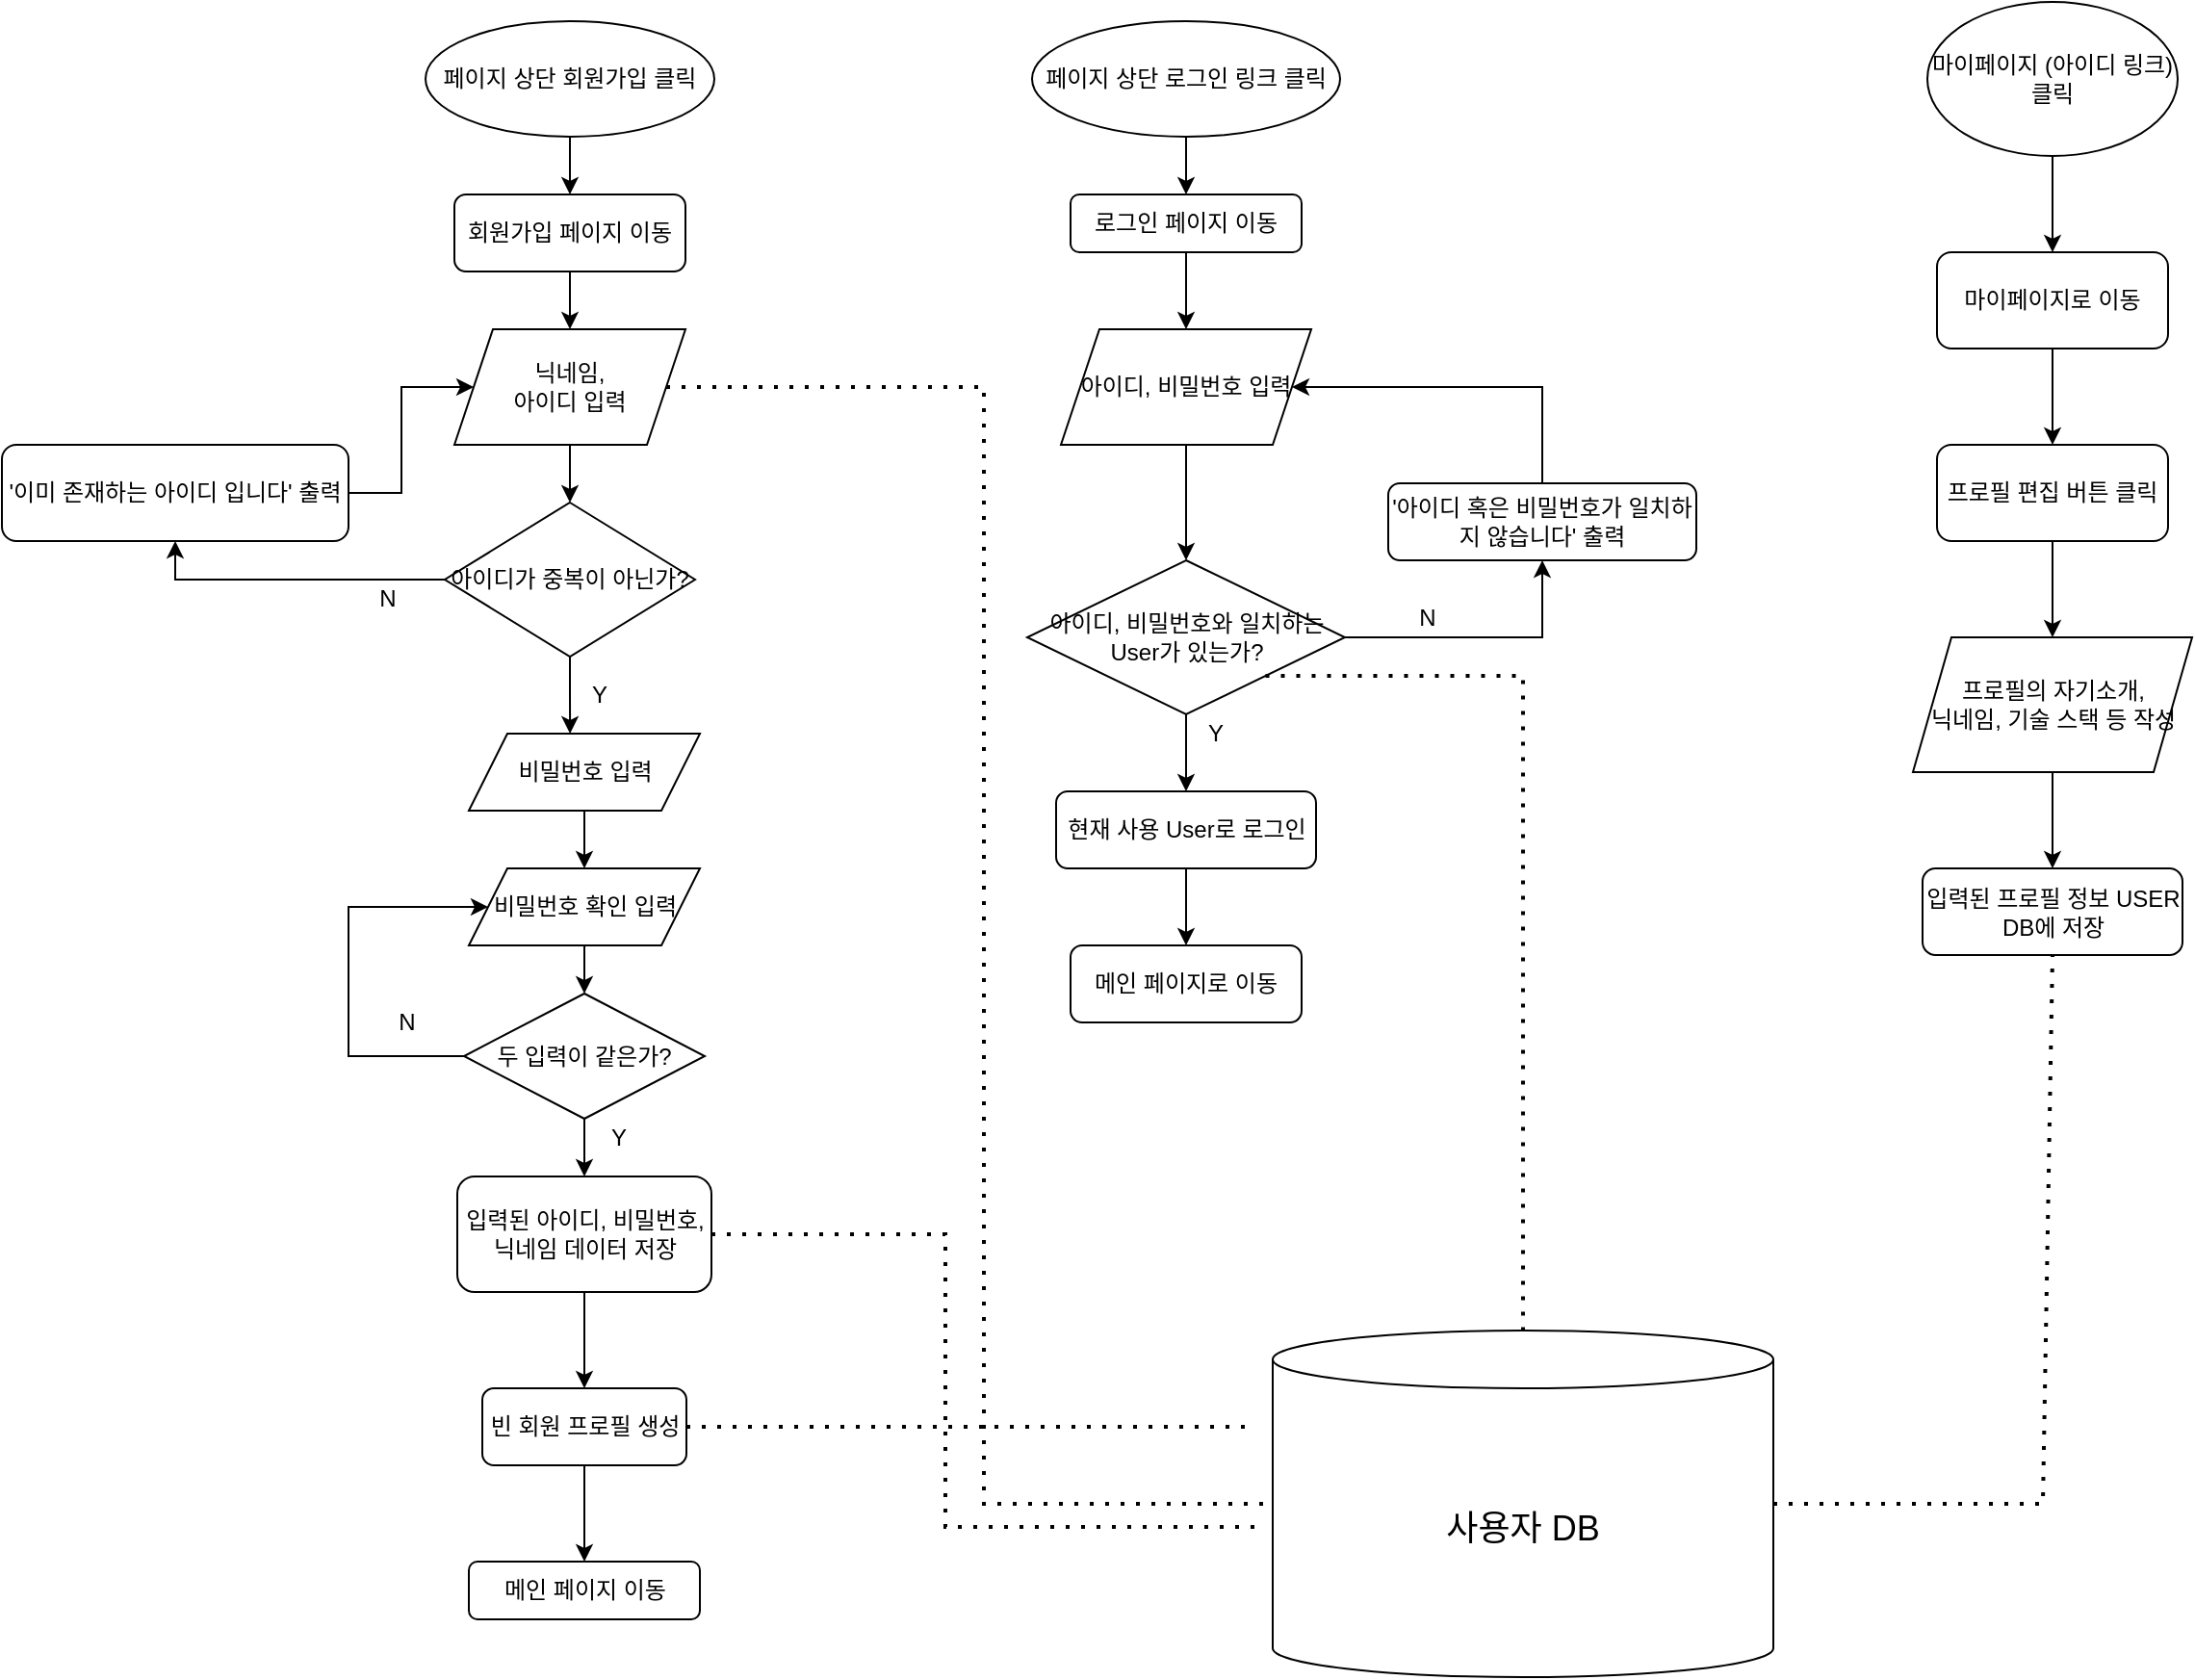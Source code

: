 <mxfile version="17.4.0" type="github">
  <diagram id="C5RBs43oDa-KdzZeNtuy" name="Page-1">
    <mxGraphModel dx="780" dy="1186" grid="1" gridSize="10" guides="1" tooltips="1" connect="1" arrows="1" fold="1" page="1" pageScale="1" pageWidth="827" pageHeight="1169" math="0" shadow="0">
      <root>
        <mxCell id="WIyWlLk6GJQsqaUBKTNV-0" />
        <mxCell id="WIyWlLk6GJQsqaUBKTNV-1" parent="WIyWlLk6GJQsqaUBKTNV-0" />
        <mxCell id="3xzHW0bOJJ4k3zTd05Cw-14" style="edgeStyle=orthogonalEdgeStyle;rounded=0;orthogonalLoop=1;jettySize=auto;html=1;" edge="1" parent="WIyWlLk6GJQsqaUBKTNV-1" source="3xzHW0bOJJ4k3zTd05Cw-0" target="3xzHW0bOJJ4k3zTd05Cw-1">
          <mxGeometry relative="1" as="geometry" />
        </mxCell>
        <mxCell id="3xzHW0bOJJ4k3zTd05Cw-0" value="페이지 상단 회원가입 클릭" style="ellipse;whiteSpace=wrap;html=1;" vertex="1" parent="WIyWlLk6GJQsqaUBKTNV-1">
          <mxGeometry x="230" y="80" width="150" height="60" as="geometry" />
        </mxCell>
        <mxCell id="3xzHW0bOJJ4k3zTd05Cw-15" style="edgeStyle=orthogonalEdgeStyle;rounded=0;orthogonalLoop=1;jettySize=auto;html=1;entryX=0.5;entryY=0;entryDx=0;entryDy=0;" edge="1" parent="WIyWlLk6GJQsqaUBKTNV-1" source="3xzHW0bOJJ4k3zTd05Cw-1" target="3xzHW0bOJJ4k3zTd05Cw-3">
          <mxGeometry relative="1" as="geometry" />
        </mxCell>
        <mxCell id="3xzHW0bOJJ4k3zTd05Cw-1" value="회원가입 페이지 이동" style="rounded=1;whiteSpace=wrap;html=1;" vertex="1" parent="WIyWlLk6GJQsqaUBKTNV-1">
          <mxGeometry x="245" y="170" width="120" height="40" as="geometry" />
        </mxCell>
        <mxCell id="3xzHW0bOJJ4k3zTd05Cw-16" style="edgeStyle=orthogonalEdgeStyle;rounded=0;orthogonalLoop=1;jettySize=auto;html=1;entryX=0.5;entryY=0;entryDx=0;entryDy=0;" edge="1" parent="WIyWlLk6GJQsqaUBKTNV-1" source="3xzHW0bOJJ4k3zTd05Cw-3" target="3xzHW0bOJJ4k3zTd05Cw-4">
          <mxGeometry relative="1" as="geometry" />
        </mxCell>
        <mxCell id="3xzHW0bOJJ4k3zTd05Cw-3" value="닉네임,&lt;br&gt;아이디 입력" style="shape=parallelogram;perimeter=parallelogramPerimeter;whiteSpace=wrap;html=1;fixedSize=1;" vertex="1" parent="WIyWlLk6GJQsqaUBKTNV-1">
          <mxGeometry x="245" y="240" width="120" height="60" as="geometry" />
        </mxCell>
        <mxCell id="3xzHW0bOJJ4k3zTd05Cw-18" style="edgeStyle=orthogonalEdgeStyle;rounded=0;orthogonalLoop=1;jettySize=auto;html=1;entryX=0.438;entryY=0;entryDx=0;entryDy=0;entryPerimeter=0;" edge="1" parent="WIyWlLk6GJQsqaUBKTNV-1" source="3xzHW0bOJJ4k3zTd05Cw-4" target="3xzHW0bOJJ4k3zTd05Cw-8">
          <mxGeometry relative="1" as="geometry" />
        </mxCell>
        <mxCell id="3xzHW0bOJJ4k3zTd05Cw-28" style="edgeStyle=orthogonalEdgeStyle;rounded=0;orthogonalLoop=1;jettySize=auto;html=1;entryX=0.5;entryY=1;entryDx=0;entryDy=0;" edge="1" parent="WIyWlLk6GJQsqaUBKTNV-1" source="3xzHW0bOJJ4k3zTd05Cw-4" target="3xzHW0bOJJ4k3zTd05Cw-10">
          <mxGeometry relative="1" as="geometry" />
        </mxCell>
        <mxCell id="3xzHW0bOJJ4k3zTd05Cw-4" value="아이디가 중복이 아닌가?" style="rhombus;whiteSpace=wrap;html=1;" vertex="1" parent="WIyWlLk6GJQsqaUBKTNV-1">
          <mxGeometry x="240" y="330" width="130" height="80" as="geometry" />
        </mxCell>
        <mxCell id="3xzHW0bOJJ4k3zTd05Cw-22" style="edgeStyle=orthogonalEdgeStyle;rounded=0;orthogonalLoop=1;jettySize=auto;html=1;entryX=0.5;entryY=0;entryDx=0;entryDy=0;" edge="1" parent="WIyWlLk6GJQsqaUBKTNV-1" source="3xzHW0bOJJ4k3zTd05Cw-7" target="3xzHW0bOJJ4k3zTd05Cw-11">
          <mxGeometry relative="1" as="geometry" />
        </mxCell>
        <mxCell id="3xzHW0bOJJ4k3zTd05Cw-26" style="edgeStyle=orthogonalEdgeStyle;rounded=0;orthogonalLoop=1;jettySize=auto;html=1;entryX=0;entryY=0.5;entryDx=0;entryDy=0;exitX=0;exitY=0.5;exitDx=0;exitDy=0;" edge="1" parent="WIyWlLk6GJQsqaUBKTNV-1" source="3xzHW0bOJJ4k3zTd05Cw-7" target="3xzHW0bOJJ4k3zTd05Cw-9">
          <mxGeometry relative="1" as="geometry">
            <Array as="points">
              <mxPoint x="190" y="618" />
              <mxPoint x="190" y="540" />
            </Array>
          </mxGeometry>
        </mxCell>
        <mxCell id="3xzHW0bOJJ4k3zTd05Cw-7" value="두 입력이 같은가?" style="rhombus;whiteSpace=wrap;html=1;" vertex="1" parent="WIyWlLk6GJQsqaUBKTNV-1">
          <mxGeometry x="250" y="585" width="125" height="65" as="geometry" />
        </mxCell>
        <mxCell id="3xzHW0bOJJ4k3zTd05Cw-19" style="edgeStyle=orthogonalEdgeStyle;rounded=0;orthogonalLoop=1;jettySize=auto;html=1;entryX=0.5;entryY=0;entryDx=0;entryDy=0;" edge="1" parent="WIyWlLk6GJQsqaUBKTNV-1" source="3xzHW0bOJJ4k3zTd05Cw-8" target="3xzHW0bOJJ4k3zTd05Cw-9">
          <mxGeometry relative="1" as="geometry" />
        </mxCell>
        <mxCell id="3xzHW0bOJJ4k3zTd05Cw-8" value="비밀번호 입력" style="shape=parallelogram;perimeter=parallelogramPerimeter;whiteSpace=wrap;html=1;fixedSize=1;" vertex="1" parent="WIyWlLk6GJQsqaUBKTNV-1">
          <mxGeometry x="252.5" y="450" width="120" height="40" as="geometry" />
        </mxCell>
        <mxCell id="3xzHW0bOJJ4k3zTd05Cw-21" style="edgeStyle=orthogonalEdgeStyle;rounded=0;orthogonalLoop=1;jettySize=auto;html=1;entryX=0.5;entryY=0;entryDx=0;entryDy=0;" edge="1" parent="WIyWlLk6GJQsqaUBKTNV-1" source="3xzHW0bOJJ4k3zTd05Cw-9" target="3xzHW0bOJJ4k3zTd05Cw-7">
          <mxGeometry relative="1" as="geometry" />
        </mxCell>
        <mxCell id="3xzHW0bOJJ4k3zTd05Cw-9" value="비밀번호 확인 입력" style="shape=parallelogram;perimeter=parallelogramPerimeter;whiteSpace=wrap;html=1;fixedSize=1;" vertex="1" parent="WIyWlLk6GJQsqaUBKTNV-1">
          <mxGeometry x="252.5" y="520" width="120" height="40" as="geometry" />
        </mxCell>
        <mxCell id="3xzHW0bOJJ4k3zTd05Cw-29" style="edgeStyle=orthogonalEdgeStyle;rounded=0;orthogonalLoop=1;jettySize=auto;html=1;entryX=0;entryY=0.5;entryDx=0;entryDy=0;" edge="1" parent="WIyWlLk6GJQsqaUBKTNV-1" source="3xzHW0bOJJ4k3zTd05Cw-10" target="3xzHW0bOJJ4k3zTd05Cw-3">
          <mxGeometry relative="1" as="geometry" />
        </mxCell>
        <mxCell id="3xzHW0bOJJ4k3zTd05Cw-10" value="&#39;이미 존재하는 아이디 입니다&#39; 출력" style="rounded=1;whiteSpace=wrap;html=1;" vertex="1" parent="WIyWlLk6GJQsqaUBKTNV-1">
          <mxGeometry x="10" y="300" width="180" height="50" as="geometry" />
        </mxCell>
        <mxCell id="3xzHW0bOJJ4k3zTd05Cw-23" style="edgeStyle=orthogonalEdgeStyle;rounded=0;orthogonalLoop=1;jettySize=auto;html=1;entryX=0.5;entryY=0;entryDx=0;entryDy=0;" edge="1" parent="WIyWlLk6GJQsqaUBKTNV-1" source="3xzHW0bOJJ4k3zTd05Cw-11" target="3xzHW0bOJJ4k3zTd05Cw-12">
          <mxGeometry relative="1" as="geometry" />
        </mxCell>
        <mxCell id="3xzHW0bOJJ4k3zTd05Cw-11" value="입력된 아이디, 비밀번호, 닉네임 데이터 저장" style="rounded=1;whiteSpace=wrap;html=1;" vertex="1" parent="WIyWlLk6GJQsqaUBKTNV-1">
          <mxGeometry x="246.5" y="680" width="132" height="60" as="geometry" />
        </mxCell>
        <mxCell id="3xzHW0bOJJ4k3zTd05Cw-24" style="edgeStyle=orthogonalEdgeStyle;rounded=0;orthogonalLoop=1;jettySize=auto;html=1;entryX=0.5;entryY=0;entryDx=0;entryDy=0;" edge="1" parent="WIyWlLk6GJQsqaUBKTNV-1" source="3xzHW0bOJJ4k3zTd05Cw-12" target="3xzHW0bOJJ4k3zTd05Cw-13">
          <mxGeometry relative="1" as="geometry" />
        </mxCell>
        <mxCell id="3xzHW0bOJJ4k3zTd05Cw-12" value="빈 회원 프로필 생성" style="rounded=1;whiteSpace=wrap;html=1;" vertex="1" parent="WIyWlLk6GJQsqaUBKTNV-1">
          <mxGeometry x="259.5" y="790" width="106" height="40" as="geometry" />
        </mxCell>
        <mxCell id="3xzHW0bOJJ4k3zTd05Cw-13" value="메인 페이지 이동" style="rounded=1;whiteSpace=wrap;html=1;" vertex="1" parent="WIyWlLk6GJQsqaUBKTNV-1">
          <mxGeometry x="252.5" y="880" width="120" height="30" as="geometry" />
        </mxCell>
        <mxCell id="3xzHW0bOJJ4k3zTd05Cw-30" value="Y" style="text;html=1;align=center;verticalAlign=middle;resizable=0;points=[];autosize=1;strokeColor=none;fillColor=none;" vertex="1" parent="WIyWlLk6GJQsqaUBKTNV-1">
          <mxGeometry x="310" y="420" width="20" height="20" as="geometry" />
        </mxCell>
        <mxCell id="3xzHW0bOJJ4k3zTd05Cw-31" value="Y" style="text;html=1;align=center;verticalAlign=middle;resizable=0;points=[];autosize=1;strokeColor=none;fillColor=none;" vertex="1" parent="WIyWlLk6GJQsqaUBKTNV-1">
          <mxGeometry x="320" y="650" width="20" height="20" as="geometry" />
        </mxCell>
        <mxCell id="3xzHW0bOJJ4k3zTd05Cw-32" value="N" style="text;html=1;align=center;verticalAlign=middle;resizable=0;points=[];autosize=1;strokeColor=none;fillColor=none;" vertex="1" parent="WIyWlLk6GJQsqaUBKTNV-1">
          <mxGeometry x="210" y="590" width="20" height="20" as="geometry" />
        </mxCell>
        <mxCell id="3xzHW0bOJJ4k3zTd05Cw-33" value="N" style="text;html=1;align=center;verticalAlign=middle;resizable=0;points=[];autosize=1;strokeColor=none;fillColor=none;" vertex="1" parent="WIyWlLk6GJQsqaUBKTNV-1">
          <mxGeometry x="200" y="370" width="20" height="20" as="geometry" />
        </mxCell>
        <mxCell id="3xzHW0bOJJ4k3zTd05Cw-46" style="edgeStyle=orthogonalEdgeStyle;rounded=0;orthogonalLoop=1;jettySize=auto;html=1;entryX=0.5;entryY=0;entryDx=0;entryDy=0;" edge="1" parent="WIyWlLk6GJQsqaUBKTNV-1" source="3xzHW0bOJJ4k3zTd05Cw-34" target="3xzHW0bOJJ4k3zTd05Cw-35">
          <mxGeometry relative="1" as="geometry" />
        </mxCell>
        <mxCell id="3xzHW0bOJJ4k3zTd05Cw-34" value="페이지 상단 로그인 링크 클릭" style="ellipse;whiteSpace=wrap;html=1;" vertex="1" parent="WIyWlLk6GJQsqaUBKTNV-1">
          <mxGeometry x="545" y="80" width="160" height="60" as="geometry" />
        </mxCell>
        <mxCell id="3xzHW0bOJJ4k3zTd05Cw-47" style="edgeStyle=orthogonalEdgeStyle;rounded=0;orthogonalLoop=1;jettySize=auto;html=1;entryX=0.5;entryY=0;entryDx=0;entryDy=0;" edge="1" parent="WIyWlLk6GJQsqaUBKTNV-1" source="3xzHW0bOJJ4k3zTd05Cw-35" target="3xzHW0bOJJ4k3zTd05Cw-37">
          <mxGeometry relative="1" as="geometry" />
        </mxCell>
        <mxCell id="3xzHW0bOJJ4k3zTd05Cw-35" value="로그인 페이지 이동" style="rounded=1;whiteSpace=wrap;html=1;" vertex="1" parent="WIyWlLk6GJQsqaUBKTNV-1">
          <mxGeometry x="565" y="170" width="120" height="30" as="geometry" />
        </mxCell>
        <mxCell id="3xzHW0bOJJ4k3zTd05Cw-40" style="edgeStyle=orthogonalEdgeStyle;rounded=0;orthogonalLoop=1;jettySize=auto;html=1;entryX=0.5;entryY=0;entryDx=0;entryDy=0;" edge="1" parent="WIyWlLk6GJQsqaUBKTNV-1" source="3xzHW0bOJJ4k3zTd05Cw-37" target="3xzHW0bOJJ4k3zTd05Cw-38">
          <mxGeometry relative="1" as="geometry" />
        </mxCell>
        <mxCell id="3xzHW0bOJJ4k3zTd05Cw-37" value="아이디, 비밀번호 입력" style="shape=parallelogram;perimeter=parallelogramPerimeter;whiteSpace=wrap;html=1;fixedSize=1;" vertex="1" parent="WIyWlLk6GJQsqaUBKTNV-1">
          <mxGeometry x="560" y="240" width="130" height="60" as="geometry" />
        </mxCell>
        <mxCell id="3xzHW0bOJJ4k3zTd05Cw-41" style="edgeStyle=orthogonalEdgeStyle;rounded=0;orthogonalLoop=1;jettySize=auto;html=1;entryX=0.5;entryY=1;entryDx=0;entryDy=0;" edge="1" parent="WIyWlLk6GJQsqaUBKTNV-1" source="3xzHW0bOJJ4k3zTd05Cw-38" target="3xzHW0bOJJ4k3zTd05Cw-39">
          <mxGeometry relative="1" as="geometry" />
        </mxCell>
        <mxCell id="3xzHW0bOJJ4k3zTd05Cw-43" style="edgeStyle=orthogonalEdgeStyle;rounded=0;orthogonalLoop=1;jettySize=auto;html=1;entryX=0.5;entryY=0;entryDx=0;entryDy=0;" edge="1" parent="WIyWlLk6GJQsqaUBKTNV-1" source="3xzHW0bOJJ4k3zTd05Cw-38" target="3xzHW0bOJJ4k3zTd05Cw-42">
          <mxGeometry relative="1" as="geometry" />
        </mxCell>
        <mxCell id="3xzHW0bOJJ4k3zTd05Cw-38" value="아이디, 비밀번호와 일치하는 User가 있는가?" style="rhombus;whiteSpace=wrap;html=1;" vertex="1" parent="WIyWlLk6GJQsqaUBKTNV-1">
          <mxGeometry x="542.5" y="360" width="165" height="80" as="geometry" />
        </mxCell>
        <mxCell id="3xzHW0bOJJ4k3zTd05Cw-48" style="edgeStyle=orthogonalEdgeStyle;rounded=0;orthogonalLoop=1;jettySize=auto;html=1;entryX=1;entryY=0.5;entryDx=0;entryDy=0;" edge="1" parent="WIyWlLk6GJQsqaUBKTNV-1" source="3xzHW0bOJJ4k3zTd05Cw-39" target="3xzHW0bOJJ4k3zTd05Cw-37">
          <mxGeometry relative="1" as="geometry">
            <Array as="points">
              <mxPoint x="810" y="270" />
            </Array>
          </mxGeometry>
        </mxCell>
        <mxCell id="3xzHW0bOJJ4k3zTd05Cw-39" value="&#39;아이디 혹은 비밀번호가 일치하지 않습니다&#39; 출력" style="rounded=1;whiteSpace=wrap;html=1;" vertex="1" parent="WIyWlLk6GJQsqaUBKTNV-1">
          <mxGeometry x="730" y="320" width="160" height="40" as="geometry" />
        </mxCell>
        <mxCell id="3xzHW0bOJJ4k3zTd05Cw-45" style="edgeStyle=orthogonalEdgeStyle;rounded=0;orthogonalLoop=1;jettySize=auto;html=1;" edge="1" parent="WIyWlLk6GJQsqaUBKTNV-1" source="3xzHW0bOJJ4k3zTd05Cw-42" target="3xzHW0bOJJ4k3zTd05Cw-44">
          <mxGeometry relative="1" as="geometry" />
        </mxCell>
        <mxCell id="3xzHW0bOJJ4k3zTd05Cw-42" value="현재 사용 User로 로그인" style="rounded=1;whiteSpace=wrap;html=1;" vertex="1" parent="WIyWlLk6GJQsqaUBKTNV-1">
          <mxGeometry x="557.5" y="480" width="135" height="40" as="geometry" />
        </mxCell>
        <mxCell id="3xzHW0bOJJ4k3zTd05Cw-44" value="메인 페이지로 이동" style="rounded=1;whiteSpace=wrap;html=1;" vertex="1" parent="WIyWlLk6GJQsqaUBKTNV-1">
          <mxGeometry x="565" y="560" width="120" height="40" as="geometry" />
        </mxCell>
        <mxCell id="3xzHW0bOJJ4k3zTd05Cw-49" value="Y" style="text;html=1;align=center;verticalAlign=middle;resizable=0;points=[];autosize=1;strokeColor=none;fillColor=none;" vertex="1" parent="WIyWlLk6GJQsqaUBKTNV-1">
          <mxGeometry x="630" y="440" width="20" height="20" as="geometry" />
        </mxCell>
        <mxCell id="3xzHW0bOJJ4k3zTd05Cw-50" value="N" style="text;html=1;align=center;verticalAlign=middle;resizable=0;points=[];autosize=1;strokeColor=none;fillColor=none;" vertex="1" parent="WIyWlLk6GJQsqaUBKTNV-1">
          <mxGeometry x="740" y="380" width="20" height="20" as="geometry" />
        </mxCell>
        <mxCell id="3xzHW0bOJJ4k3zTd05Cw-56" style="edgeStyle=orthogonalEdgeStyle;rounded=0;orthogonalLoop=1;jettySize=auto;html=1;entryX=0.5;entryY=0;entryDx=0;entryDy=0;" edge="1" parent="WIyWlLk6GJQsqaUBKTNV-1" source="3xzHW0bOJJ4k3zTd05Cw-51" target="3xzHW0bOJJ4k3zTd05Cw-52">
          <mxGeometry relative="1" as="geometry" />
        </mxCell>
        <mxCell id="3xzHW0bOJJ4k3zTd05Cw-51" value="마이페이지 (아이디 링크) 클릭" style="ellipse;whiteSpace=wrap;html=1;" vertex="1" parent="WIyWlLk6GJQsqaUBKTNV-1">
          <mxGeometry x="1010" y="70" width="130" height="80" as="geometry" />
        </mxCell>
        <mxCell id="3xzHW0bOJJ4k3zTd05Cw-57" style="edgeStyle=orthogonalEdgeStyle;rounded=0;orthogonalLoop=1;jettySize=auto;html=1;entryX=0.5;entryY=0;entryDx=0;entryDy=0;" edge="1" parent="WIyWlLk6GJQsqaUBKTNV-1" source="3xzHW0bOJJ4k3zTd05Cw-52" target="3xzHW0bOJJ4k3zTd05Cw-53">
          <mxGeometry relative="1" as="geometry" />
        </mxCell>
        <mxCell id="3xzHW0bOJJ4k3zTd05Cw-52" value="마이페이지로 이동" style="rounded=1;whiteSpace=wrap;html=1;" vertex="1" parent="WIyWlLk6GJQsqaUBKTNV-1">
          <mxGeometry x="1015" y="200" width="120" height="50" as="geometry" />
        </mxCell>
        <mxCell id="3xzHW0bOJJ4k3zTd05Cw-58" style="edgeStyle=orthogonalEdgeStyle;rounded=0;orthogonalLoop=1;jettySize=auto;html=1;entryX=0.5;entryY=0;entryDx=0;entryDy=0;" edge="1" parent="WIyWlLk6GJQsqaUBKTNV-1" source="3xzHW0bOJJ4k3zTd05Cw-53" target="3xzHW0bOJJ4k3zTd05Cw-54">
          <mxGeometry relative="1" as="geometry" />
        </mxCell>
        <mxCell id="3xzHW0bOJJ4k3zTd05Cw-53" value="프로필 편집 버튼 클릭" style="rounded=1;whiteSpace=wrap;html=1;" vertex="1" parent="WIyWlLk6GJQsqaUBKTNV-1">
          <mxGeometry x="1015" y="300" width="120" height="50" as="geometry" />
        </mxCell>
        <mxCell id="3xzHW0bOJJ4k3zTd05Cw-59" style="edgeStyle=orthogonalEdgeStyle;rounded=0;orthogonalLoop=1;jettySize=auto;html=1;entryX=0.5;entryY=0;entryDx=0;entryDy=0;" edge="1" parent="WIyWlLk6GJQsqaUBKTNV-1" source="3xzHW0bOJJ4k3zTd05Cw-54" target="3xzHW0bOJJ4k3zTd05Cw-55">
          <mxGeometry relative="1" as="geometry" />
        </mxCell>
        <mxCell id="3xzHW0bOJJ4k3zTd05Cw-54" value="프로필의 자기소개, &lt;br&gt;닉네임, 기술 스택 등 작성" style="shape=parallelogram;perimeter=parallelogramPerimeter;whiteSpace=wrap;html=1;fixedSize=1;" vertex="1" parent="WIyWlLk6GJQsqaUBKTNV-1">
          <mxGeometry x="1002.5" y="400" width="145" height="70" as="geometry" />
        </mxCell>
        <mxCell id="3xzHW0bOJJ4k3zTd05Cw-55" value="입력된 프로필 정보 USER DB에 저장" style="rounded=1;whiteSpace=wrap;html=1;" vertex="1" parent="WIyWlLk6GJQsqaUBKTNV-1">
          <mxGeometry x="1007.5" y="520" width="135" height="45" as="geometry" />
        </mxCell>
        <mxCell id="3xzHW0bOJJ4k3zTd05Cw-60" value="&lt;font style=&quot;font-size: 18px&quot;&gt;사용자 DB&lt;/font&gt;" style="shape=cylinder3;whiteSpace=wrap;html=1;boundedLbl=1;backgroundOutline=1;size=15;" vertex="1" parent="WIyWlLk6GJQsqaUBKTNV-1">
          <mxGeometry x="670" y="760" width="260" height="180" as="geometry" />
        </mxCell>
        <mxCell id="3xzHW0bOJJ4k3zTd05Cw-61" value="" style="endArrow=none;dashed=1;html=1;dashPattern=1 3;strokeWidth=2;rounded=0;fontSize=18;entryX=0;entryY=0.5;entryDx=0;entryDy=0;entryPerimeter=0;exitX=1;exitY=0.5;exitDx=0;exitDy=0;" edge="1" parent="WIyWlLk6GJQsqaUBKTNV-1" source="3xzHW0bOJJ4k3zTd05Cw-3" target="3xzHW0bOJJ4k3zTd05Cw-60">
          <mxGeometry width="50" height="50" relative="1" as="geometry">
            <mxPoint x="470" y="610" as="sourcePoint" />
            <mxPoint x="520" y="560" as="targetPoint" />
            <Array as="points">
              <mxPoint x="520" y="270" />
              <mxPoint x="520" y="850" />
            </Array>
          </mxGeometry>
        </mxCell>
        <mxCell id="3xzHW0bOJJ4k3zTd05Cw-62" value="" style="endArrow=none;dashed=1;html=1;dashPattern=1 3;strokeWidth=2;rounded=0;fontSize=18;exitX=1;exitY=0.5;exitDx=0;exitDy=0;entryX=-0.015;entryY=0.567;entryDx=0;entryDy=0;entryPerimeter=0;" edge="1" parent="WIyWlLk6GJQsqaUBKTNV-1" source="3xzHW0bOJJ4k3zTd05Cw-11" target="3xzHW0bOJJ4k3zTd05Cw-60">
          <mxGeometry width="50" height="50" relative="1" as="geometry">
            <mxPoint x="470" y="610" as="sourcePoint" />
            <mxPoint x="670" y="850" as="targetPoint" />
            <Array as="points">
              <mxPoint x="500" y="710" />
              <mxPoint x="500" y="862" />
            </Array>
          </mxGeometry>
        </mxCell>
        <mxCell id="3xzHW0bOJJ4k3zTd05Cw-63" value="" style="endArrow=none;dashed=1;html=1;dashPattern=1 3;strokeWidth=2;rounded=0;fontSize=18;exitX=1;exitY=0.5;exitDx=0;exitDy=0;" edge="1" parent="WIyWlLk6GJQsqaUBKTNV-1" source="3xzHW0bOJJ4k3zTd05Cw-12">
          <mxGeometry width="50" height="50" relative="1" as="geometry">
            <mxPoint x="510" y="610" as="sourcePoint" />
            <mxPoint x="660" y="810" as="targetPoint" />
          </mxGeometry>
        </mxCell>
        <mxCell id="3xzHW0bOJJ4k3zTd05Cw-64" value="" style="endArrow=none;dashed=1;html=1;dashPattern=1 3;strokeWidth=2;rounded=0;fontSize=18;exitX=1;exitY=1;exitDx=0;exitDy=0;entryX=0.5;entryY=0;entryDx=0;entryDy=0;entryPerimeter=0;" edge="1" parent="WIyWlLk6GJQsqaUBKTNV-1" source="3xzHW0bOJJ4k3zTd05Cw-38" target="3xzHW0bOJJ4k3zTd05Cw-60">
          <mxGeometry width="50" height="50" relative="1" as="geometry">
            <mxPoint x="760" y="610" as="sourcePoint" />
            <mxPoint x="810" y="560" as="targetPoint" />
            <Array as="points">
              <mxPoint x="800" y="420" />
            </Array>
          </mxGeometry>
        </mxCell>
        <mxCell id="3xzHW0bOJJ4k3zTd05Cw-65" value="" style="endArrow=none;dashed=1;html=1;dashPattern=1 3;strokeWidth=2;rounded=0;fontSize=18;exitX=1;exitY=0.5;exitDx=0;exitDy=0;exitPerimeter=0;entryX=0.5;entryY=1;entryDx=0;entryDy=0;" edge="1" parent="WIyWlLk6GJQsqaUBKTNV-1" source="3xzHW0bOJJ4k3zTd05Cw-60" target="3xzHW0bOJJ4k3zTd05Cw-55">
          <mxGeometry width="50" height="50" relative="1" as="geometry">
            <mxPoint x="1080" y="610" as="sourcePoint" />
            <mxPoint x="1130" y="560" as="targetPoint" />
            <Array as="points">
              <mxPoint x="1070" y="850" />
            </Array>
          </mxGeometry>
        </mxCell>
      </root>
    </mxGraphModel>
  </diagram>
</mxfile>
